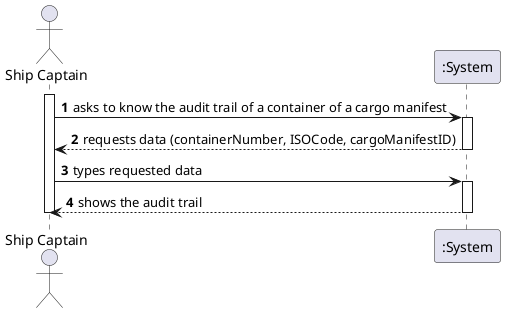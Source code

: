 @startuml
'https://plantuml.com/sequence-diagram

autonumber
actor "Ship Captain" as SC
activate SC

SC -> ":System": asks to know the audit trail of a container of a cargo manifest
activate ":System"
":System" --> SC: requests data (containerNumber, ISOCode, cargoManifestID)
deactivate ":System"

SC -> ":System": types requested data
activate ":System"
":System" --> SC : shows the audit trail
deactivate ":System"

deactivate SC
@enduml